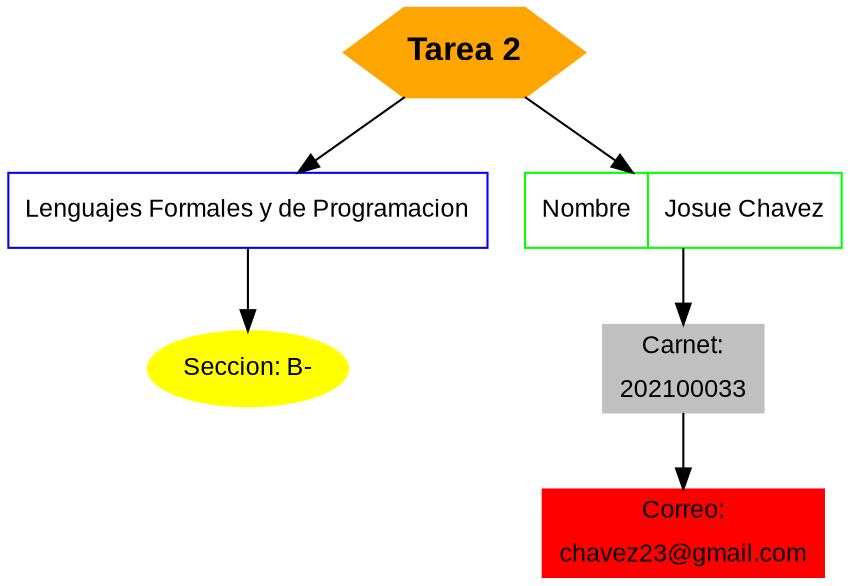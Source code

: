 #CTRL + K, LUEGO PRESIONAR V
digraph {
    rankdir = TB

    node[shape=circle, fontname="Arial Black", fontsize=16]
    a[shape="hexagon", label="Tarea 2", 
    color=orange, style=filled]
    b[fontcolor=Black,color=blue,fontname=Arial, shape=record,fontsize=12,label="Lenguajes Formales y de Programacion"]
    c[shape=record,fontsize=12, 
    label="Nombre | Josue Chavez",color=green,fontname=Arial]
    d[shape=oval,fontsize=12, 
    label="Seccion: B-",color=yellow,style=filled,fontname=Arial]
    e[shape=record,fontsize=12, 
    label="{Carnet:|202100033}",color=grey,style=filled,fontname=Arial]
    f[shape=record,fontsize=12, 
    label="{Correo:|chavez23@gmail.com}",color=red,style=filled,fontname=Arial]


    edge[color=Black]

    a -> b
    b -> d
    a -> c
    c -> e
    e -> f
}